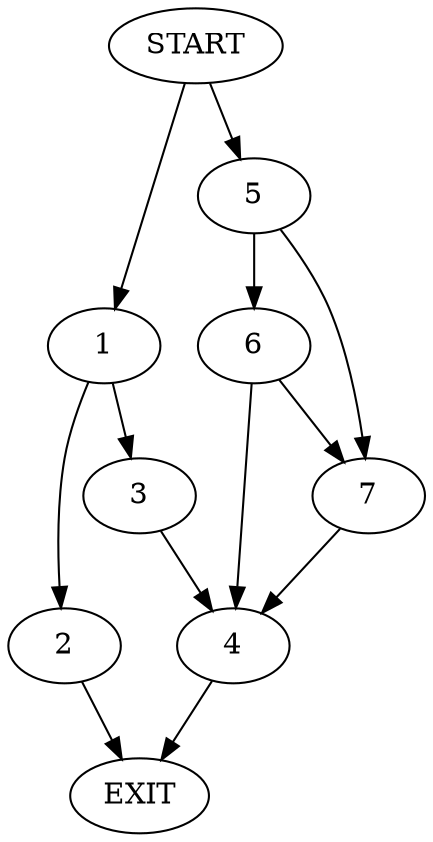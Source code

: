 digraph {
0 [label="START"]
8 [label="EXIT"]
0 -> 1
1 -> 2
1 -> 3
2 -> 8
3 -> 4
4 -> 8
0 -> 5
5 -> 6
5 -> 7
7 -> 4
6 -> 7
6 -> 4
}
